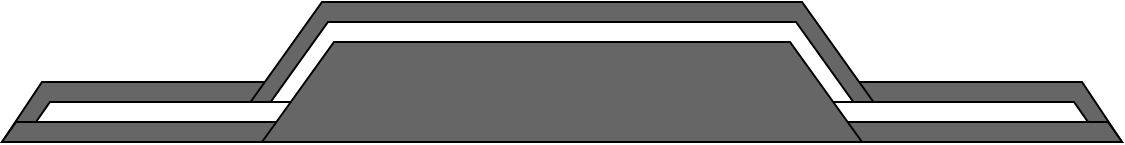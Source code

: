 <mxfile version="16.0.0" type="github">
  <diagram id="HTHx7qyEVwPxQpaGQq7U" name="Page-1">
    <mxGraphModel dx="1877" dy="621" grid="1" gridSize="10" guides="1" tooltips="1" connect="1" arrows="1" fold="1" page="0" pageScale="1" pageWidth="850" pageHeight="1100" math="0" shadow="0">
      <root>
        <mxCell id="0" />
        <mxCell id="1" parent="0" />
        <mxCell id="KCreCxjm3fWHQbNUM_jh-14" value="" style="shape=trapezoid;perimeter=trapezoidPerimeter;whiteSpace=wrap;html=1;fixedSize=1;fillColor=#666666;" parent="1" vertex="1">
          <mxGeometry x="130" y="570" width="560" height="30" as="geometry" />
        </mxCell>
        <mxCell id="KCreCxjm3fWHQbNUM_jh-18" value="" style="shape=trapezoid;perimeter=trapezoidPerimeter;whiteSpace=wrap;html=1;fixedSize=1;fillColor=#666666;size=50;" parent="1" vertex="1">
          <mxGeometry x="240" y="530" width="340" height="70" as="geometry" />
        </mxCell>
        <mxCell id="KCreCxjm3fWHQbNUM_jh-21" value="" style="shape=trapezoid;perimeter=trapezoidPerimeter;whiteSpace=wrap;html=1;fixedSize=1;size=43;" parent="1" vertex="1">
          <mxGeometry x="250" y="540" width="320" height="60" as="geometry" />
        </mxCell>
        <mxCell id="KCreCxjm3fWHQbNUM_jh-15" value="" style="shape=trapezoid;perimeter=trapezoidPerimeter;whiteSpace=wrap;html=1;fixedSize=1;size=14;" parent="1" vertex="1">
          <mxGeometry x="140" y="580" width="540" height="20" as="geometry" />
        </mxCell>
        <mxCell id="uDaWZjvmmZkP7bX0EgNy-2" value="" style="shape=trapezoid;perimeter=trapezoidPerimeter;whiteSpace=wrap;html=1;fixedSize=1;fillColor=#666666;size=7;" vertex="1" parent="1">
          <mxGeometry x="130" y="590" width="560" height="10" as="geometry" />
        </mxCell>
        <mxCell id="KCreCxjm3fWHQbNUM_jh-20" value="" style="shape=trapezoid;perimeter=trapezoidPerimeter;whiteSpace=wrap;html=1;fixedSize=1;fillColor=#666666;size=36;" parent="1" vertex="1">
          <mxGeometry x="260" y="550" width="300" height="50" as="geometry" />
        </mxCell>
      </root>
    </mxGraphModel>
  </diagram>
</mxfile>
